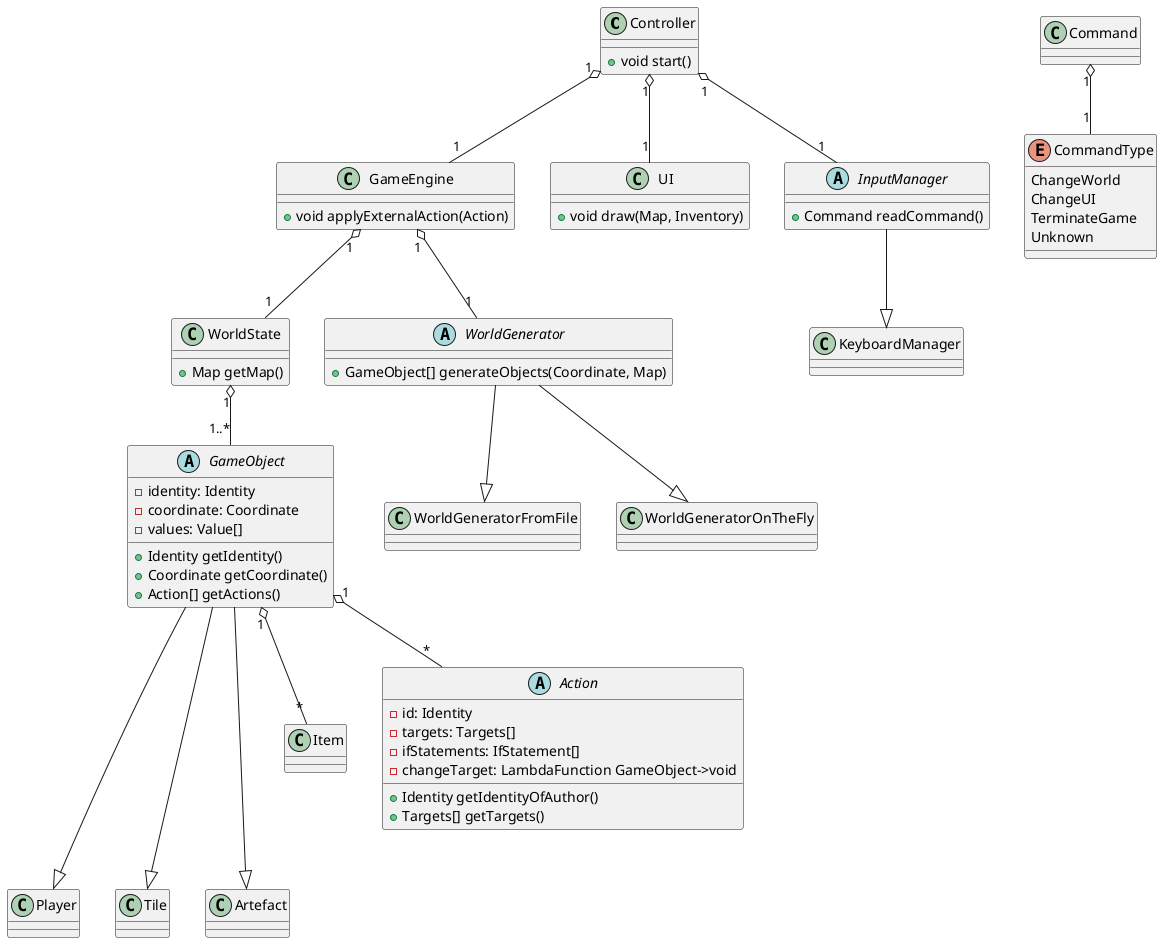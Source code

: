 @startuml
'https://plantuml.com/class-diagram

class Controller {
+ void start()
}

Controller "1" o-- "1" GameEngine
Controller "1" o-- "1" UI
Controller "1" o-- "1" InputManager

'INPUT SECTION:
abstract InputManager {
+Command readCommand()
}

InputManager --|> KeyboardManager

class Command {
}

Command "1" o-- "1" CommandType

enum CommandType {
ChangeWorld
ChangeUI
TerminateGame
Unknown
}

'UI SECTION:

class UI {
+void draw(Map, Inventory)
}

'WORLD LOGIC SECTION

class GameEngine {
+ void applyExternalAction(Action)
}

GameEngine "1" o-- "1" WorldState
GameEngine "1" o-- "1" WorldGenerator

abstract WorldGenerator {
+ GameObject[] generateObjects(Coordinate, Map)
}

WorldGenerator --|> WorldGeneratorFromFile
WorldGenerator --|> WorldGeneratorOnTheFly

class WorldState {
+Map getMap()
}

WorldState "1" o-- "1..*" GameObject

'Object is something with Coordinate, Item[], Action[]
abstract class GameObject {
- identity: Identity
+ Identity getIdentity()
- coordinate: Coordinate
+ Coordinate getCoordinate()
+ Action[] getActions()
- values: Value[]
}

'Player is self-explaining
class Player
'Tile is something like floor, each coordinate has to have one Tile
class Tile
'Artefact is something able to hold Item (like chest or just item).
'It is required because Item is not Object.
class Artefact

GameObject ---|> Tile
GameObject ---|> Player
GameObject ---|> Artefact

'Item is self-explaining
class Item
'Action is attempt of Object to change the World (including itself)
abstract class Action {
- id: Identity
+ Identity getIdentityOfAuthor()
- targets: Targets[]
+ Targets[] getTargets()
- ifStatements: IfStatement[]
- changeTarget: LambdaFunction GameObject->void
}

GameObject "1" o-- "*" Item
GameObject "1" o-- "*" Action

@enduml